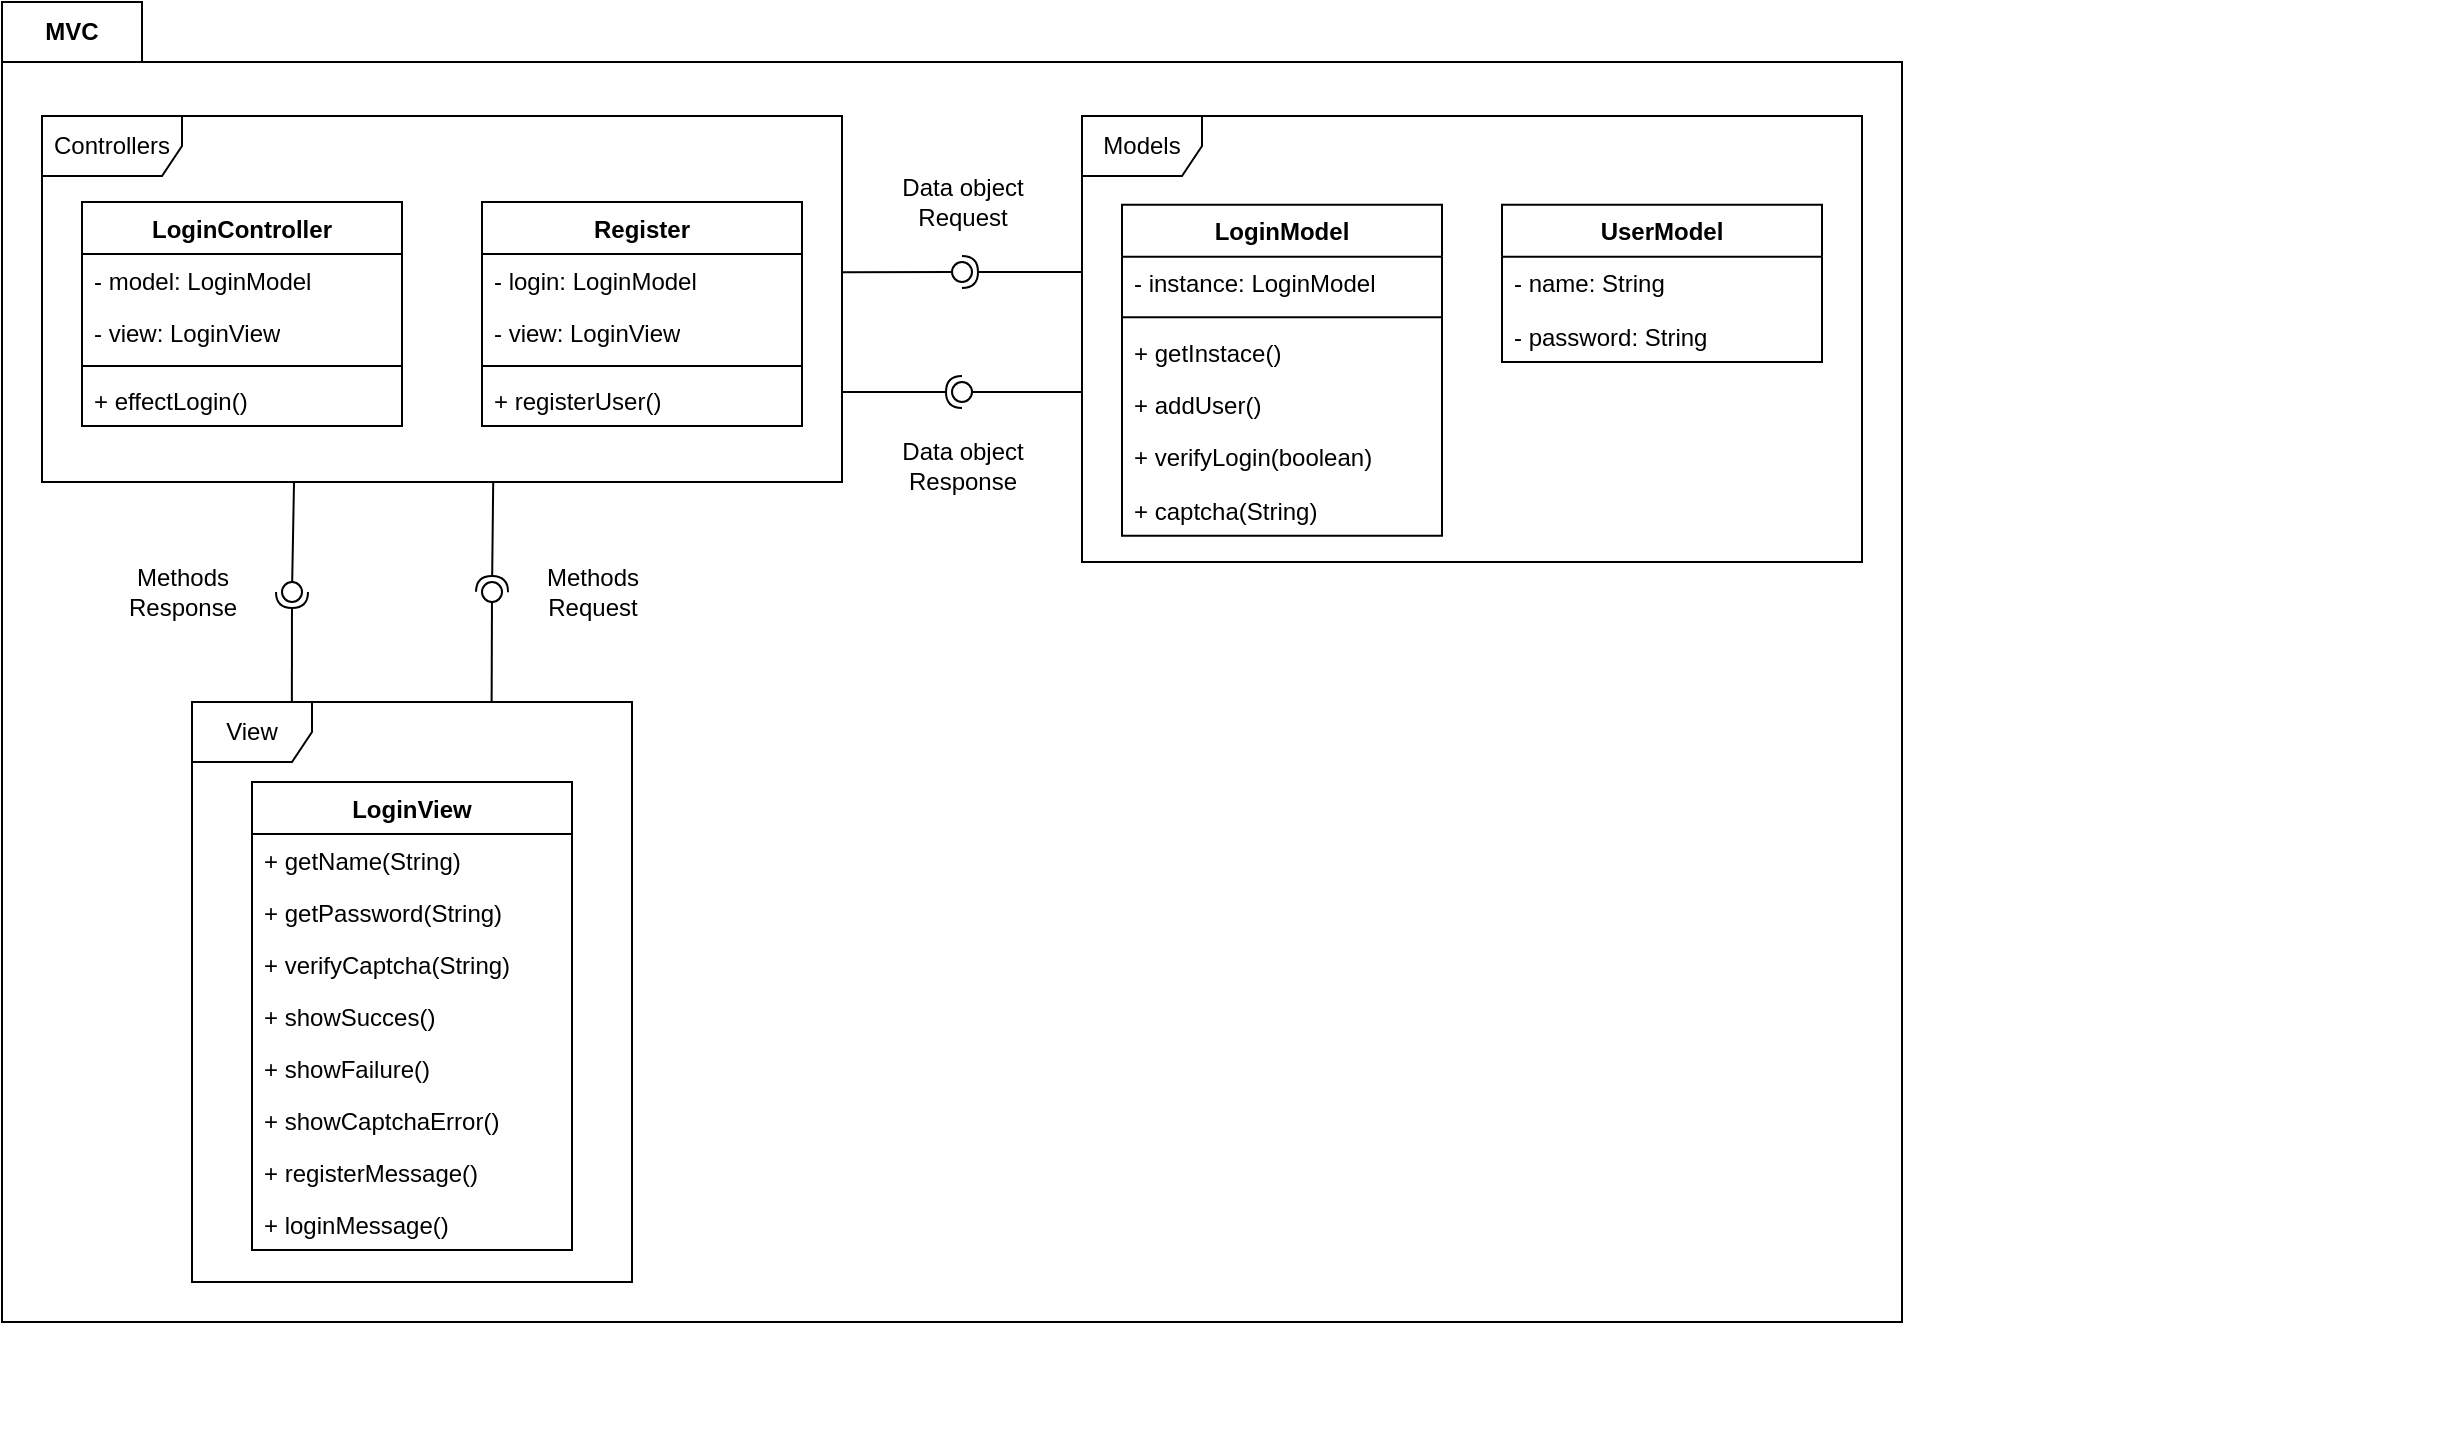 <mxfile version="26.2.13" pages="2">
  <diagram name="Atualização" id="gSztaAHtqoWww6EWdy8Z">
    <mxGraphModel dx="1758" dy="1379" grid="1" gridSize="10" guides="1" tooltips="1" connect="1" arrows="1" fold="1" page="1" pageScale="1" pageWidth="827" pageHeight="1169" math="0" shadow="0">
      <root>
        <mxCell id="0" />
        <mxCell id="1" parent="0" />
        <mxCell id="uQKs5as00VJIWnTQG8AP-3" value="MVC" style="shape=folder;fontStyle=1;tabWidth=70;tabHeight=30;tabPosition=left;html=1;boundedLbl=1;labelInHeader=1;container=0;collapsible=0;whiteSpace=wrap;" parent="1" vertex="1">
          <mxGeometry x="1300" y="140" width="950" height="660" as="geometry" />
        </mxCell>
        <mxCell id="uQKs5as00VJIWnTQG8AP-17" value="" style="html=1;strokeColor=none;resizeWidth=1;resizeHeight=1;fillColor=none;part=1;connectable=0;allowArrows=0;deletable=0;whiteSpace=wrap;" parent="1" vertex="1">
          <mxGeometry x="2237.5" y="655" width="282.5" height="203" as="geometry">
            <mxPoint y="30" as="offset" />
          </mxGeometry>
        </mxCell>
        <mxCell id="uQKs5as00VJIWnTQG8AP-38" value="" style="rounded=0;orthogonalLoop=1;jettySize=auto;html=1;endArrow=halfCircle;endFill=0;endSize=6;strokeWidth=1;sketch=0;exitX=-0.001;exitY=0.35;exitDx=0;exitDy=0;exitPerimeter=0;" parent="1" source="uQKs5as00VJIWnTQG8AP-19" target="uQKs5as00VJIWnTQG8AP-40" edge="1">
          <mxGeometry relative="1" as="geometry">
            <mxPoint x="1690" y="376" as="sourcePoint" />
          </mxGeometry>
        </mxCell>
        <mxCell id="uQKs5as00VJIWnTQG8AP-39" value="" style="rounded=0;orthogonalLoop=1;jettySize=auto;html=1;endArrow=oval;endFill=0;sketch=0;sourcePerimeterSpacing=0;targetPerimeterSpacing=0;endSize=10;exitX=1;exitY=0.427;exitDx=0;exitDy=0;exitPerimeter=0;" parent="1" source="uQKs5as00VJIWnTQG8AP-8" target="uQKs5as00VJIWnTQG8AP-40" edge="1">
          <mxGeometry relative="1" as="geometry">
            <mxPoint x="1650" y="335" as="sourcePoint" />
          </mxGeometry>
        </mxCell>
        <mxCell id="uQKs5as00VJIWnTQG8AP-40" value="" style="ellipse;whiteSpace=wrap;html=1;align=center;aspect=fixed;fillColor=none;strokeColor=none;resizable=0;perimeter=centerPerimeter;rotatable=0;allowArrows=0;points=[];outlineConnect=1;" parent="1" vertex="1">
          <mxGeometry x="1775" y="270" width="10" height="10" as="geometry" />
        </mxCell>
        <mxCell id="uQKs5as00VJIWnTQG8AP-41" value="" style="rounded=0;orthogonalLoop=1;jettySize=auto;html=1;endArrow=halfCircle;endFill=0;endSize=6;strokeWidth=1;sketch=0;exitX=1;exitY=0.754;exitDx=0;exitDy=0;exitPerimeter=0;" parent="1" source="uQKs5as00VJIWnTQG8AP-8" target="uQKs5as00VJIWnTQG8AP-43" edge="1">
          <mxGeometry relative="1" as="geometry">
            <mxPoint x="1550" y="424" as="sourcePoint" />
          </mxGeometry>
        </mxCell>
        <mxCell id="uQKs5as00VJIWnTQG8AP-42" value="" style="rounded=0;orthogonalLoop=1;jettySize=auto;html=1;endArrow=oval;endFill=0;sketch=0;sourcePerimeterSpacing=0;targetPerimeterSpacing=0;endSize=10;exitX=0;exitY=0.619;exitDx=0;exitDy=0;exitPerimeter=0;" parent="1" source="uQKs5as00VJIWnTQG8AP-19" target="uQKs5as00VJIWnTQG8AP-43" edge="1">
          <mxGeometry relative="1" as="geometry">
            <mxPoint x="1690" y="426" as="sourcePoint" />
          </mxGeometry>
        </mxCell>
        <mxCell id="uQKs5as00VJIWnTQG8AP-43" value="" style="ellipse;whiteSpace=wrap;html=1;align=center;aspect=fixed;fillColor=none;strokeColor=none;resizable=0;perimeter=centerPerimeter;rotatable=0;allowArrows=0;points=[];outlineConnect=1;" parent="1" vertex="1">
          <mxGeometry x="1775" y="330" width="10" height="10" as="geometry" />
        </mxCell>
        <mxCell id="uQKs5as00VJIWnTQG8AP-44" value="Data object&lt;div&gt;Request&lt;/div&gt;" style="text;html=1;align=center;verticalAlign=middle;resizable=0;points=[];autosize=1;strokeColor=none;fillColor=none;" parent="1" vertex="1">
          <mxGeometry x="1740" y="220" width="80" height="40" as="geometry" />
        </mxCell>
        <mxCell id="uQKs5as00VJIWnTQG8AP-45" value="Data object&lt;div&gt;Response&lt;/div&gt;" style="text;html=1;align=center;verticalAlign=middle;resizable=0;points=[];autosize=1;strokeColor=none;fillColor=none;" parent="1" vertex="1">
          <mxGeometry x="1740" y="352" width="80" height="40" as="geometry" />
        </mxCell>
        <mxCell id="uQKs5as00VJIWnTQG8AP-46" value="" style="rounded=0;orthogonalLoop=1;jettySize=auto;html=1;endArrow=halfCircle;endFill=0;endSize=6;strokeWidth=1;sketch=0;exitX=0.227;exitY=0;exitDx=0;exitDy=0;exitPerimeter=0;" parent="1" source="uQKs5as00VJIWnTQG8AP-5" target="uQKs5as00VJIWnTQG8AP-48" edge="1">
          <mxGeometry relative="1" as="geometry">
            <mxPoint x="1620" y="405" as="sourcePoint" />
          </mxGeometry>
        </mxCell>
        <mxCell id="uQKs5as00VJIWnTQG8AP-47" value="" style="rounded=0;orthogonalLoop=1;jettySize=auto;html=1;endArrow=oval;endFill=0;sketch=0;sourcePerimeterSpacing=0;targetPerimeterSpacing=0;endSize=10;exitX=0.315;exitY=1.003;exitDx=0;exitDy=0;exitPerimeter=0;" parent="1" source="uQKs5as00VJIWnTQG8AP-8" target="uQKs5as00VJIWnTQG8AP-48" edge="1">
          <mxGeometry relative="1" as="geometry">
            <mxPoint x="1580" y="405" as="sourcePoint" />
          </mxGeometry>
        </mxCell>
        <mxCell id="uQKs5as00VJIWnTQG8AP-48" value="" style="ellipse;whiteSpace=wrap;html=1;align=center;aspect=fixed;fillColor=none;strokeColor=none;resizable=0;perimeter=centerPerimeter;rotatable=0;allowArrows=0;points=[];outlineConnect=1;" parent="1" vertex="1">
          <mxGeometry x="1440" y="430" width="10" height="10" as="geometry" />
        </mxCell>
        <mxCell id="uQKs5as00VJIWnTQG8AP-49" value="" style="rounded=0;orthogonalLoop=1;jettySize=auto;html=1;endArrow=halfCircle;endFill=0;endSize=6;strokeWidth=1;sketch=0;exitX=0.564;exitY=1.002;exitDx=0;exitDy=0;exitPerimeter=0;" parent="1" source="uQKs5as00VJIWnTQG8AP-8" target="uQKs5as00VJIWnTQG8AP-51" edge="1">
          <mxGeometry relative="1" as="geometry">
            <mxPoint x="1546" y="381" as="sourcePoint" />
          </mxGeometry>
        </mxCell>
        <mxCell id="uQKs5as00VJIWnTQG8AP-50" value="" style="rounded=0;orthogonalLoop=1;jettySize=auto;html=1;endArrow=oval;endFill=0;sketch=0;sourcePerimeterSpacing=0;targetPerimeterSpacing=0;endSize=10;exitX=0.681;exitY=0;exitDx=0;exitDy=0;exitPerimeter=0;" parent="1" source="uQKs5as00VJIWnTQG8AP-5" target="uQKs5as00VJIWnTQG8AP-51" edge="1">
          <mxGeometry relative="1" as="geometry">
            <mxPoint x="1440" y="495" as="sourcePoint" />
          </mxGeometry>
        </mxCell>
        <mxCell id="uQKs5as00VJIWnTQG8AP-51" value="" style="ellipse;whiteSpace=wrap;html=1;align=center;aspect=fixed;fillColor=none;strokeColor=none;resizable=0;perimeter=centerPerimeter;rotatable=0;allowArrows=0;points=[];outlineConnect=1;" parent="1" vertex="1">
          <mxGeometry x="1540" y="430" width="10" height="10" as="geometry" />
        </mxCell>
        <mxCell id="uQKs5as00VJIWnTQG8AP-52" value="Methods&lt;div&gt;Response&lt;/div&gt;" style="text;html=1;align=center;verticalAlign=middle;resizable=0;points=[];autosize=1;strokeColor=none;fillColor=none;" parent="1" vertex="1">
          <mxGeometry x="1350" y="415" width="80" height="40" as="geometry" />
        </mxCell>
        <mxCell id="uQKs5as00VJIWnTQG8AP-53" value="Methods&lt;div&gt;Request&lt;/div&gt;" style="text;html=1;align=center;verticalAlign=middle;resizable=0;points=[];autosize=1;strokeColor=none;fillColor=none;" parent="1" vertex="1">
          <mxGeometry x="1560" y="415" width="70" height="40" as="geometry" />
        </mxCell>
        <mxCell id="uQKs5as00VJIWnTQG8AP-133" value="" style="group" parent="1" vertex="1" connectable="0">
          <mxGeometry x="1395" y="490" width="220" height="290" as="geometry" />
        </mxCell>
        <mxCell id="uQKs5as00VJIWnTQG8AP-4" value="" style="group" parent="uQKs5as00VJIWnTQG8AP-133" vertex="1" connectable="0">
          <mxGeometry width="220" height="290" as="geometry" />
        </mxCell>
        <mxCell id="uQKs5as00VJIWnTQG8AP-5" value="View" style="shape=umlFrame;whiteSpace=wrap;html=1;pointerEvents=0;shadow=0;" parent="uQKs5as00VJIWnTQG8AP-4" vertex="1">
          <mxGeometry width="220" height="290" as="geometry" />
        </mxCell>
        <mxCell id="uQKs5as00VJIWnTQG8AP-119" value="LoginView" style="swimlane;fontStyle=1;align=center;verticalAlign=top;childLayout=stackLayout;horizontal=1;startSize=26;horizontalStack=0;resizeParent=1;resizeParentMax=0;resizeLast=0;collapsible=1;marginBottom=0;whiteSpace=wrap;html=1;" parent="uQKs5as00VJIWnTQG8AP-133" vertex="1">
          <mxGeometry x="30" y="40" width="160" height="234" as="geometry" />
        </mxCell>
        <mxCell id="uQKs5as00VJIWnTQG8AP-123" value="+ getName(String)" style="text;strokeColor=none;fillColor=none;align=left;verticalAlign=top;spacingLeft=4;spacingRight=4;overflow=hidden;rotatable=0;points=[[0,0.5],[1,0.5]];portConstraint=eastwest;whiteSpace=wrap;html=1;" parent="uQKs5as00VJIWnTQG8AP-119" vertex="1">
          <mxGeometry y="26" width="160" height="26" as="geometry" />
        </mxCell>
        <mxCell id="uQKs5as00VJIWnTQG8AP-124" value="+ getPassword(String)" style="text;strokeColor=none;fillColor=none;align=left;verticalAlign=top;spacingLeft=4;spacingRight=4;overflow=hidden;rotatable=0;points=[[0,0.5],[1,0.5]];portConstraint=eastwest;whiteSpace=wrap;html=1;" parent="uQKs5as00VJIWnTQG8AP-119" vertex="1">
          <mxGeometry y="52" width="160" height="26" as="geometry" />
        </mxCell>
        <mxCell id="uQKs5as00VJIWnTQG8AP-127" value="+ verifyCaptcha(String)" style="text;strokeColor=none;fillColor=none;align=left;verticalAlign=top;spacingLeft=4;spacingRight=4;overflow=hidden;rotatable=0;points=[[0,0.5],[1,0.5]];portConstraint=eastwest;whiteSpace=wrap;html=1;" parent="uQKs5as00VJIWnTQG8AP-119" vertex="1">
          <mxGeometry y="78" width="160" height="26" as="geometry" />
        </mxCell>
        <mxCell id="uQKs5as00VJIWnTQG8AP-128" value="+ showSucces()" style="text;strokeColor=none;fillColor=none;align=left;verticalAlign=top;spacingLeft=4;spacingRight=4;overflow=hidden;rotatable=0;points=[[0,0.5],[1,0.5]];portConstraint=eastwest;whiteSpace=wrap;html=1;" parent="uQKs5as00VJIWnTQG8AP-119" vertex="1">
          <mxGeometry y="104" width="160" height="26" as="geometry" />
        </mxCell>
        <mxCell id="uQKs5as00VJIWnTQG8AP-129" value="+ showFailure()" style="text;strokeColor=none;fillColor=none;align=left;verticalAlign=top;spacingLeft=4;spacingRight=4;overflow=hidden;rotatable=0;points=[[0,0.5],[1,0.5]];portConstraint=eastwest;whiteSpace=wrap;html=1;" parent="uQKs5as00VJIWnTQG8AP-119" vertex="1">
          <mxGeometry y="130" width="160" height="26" as="geometry" />
        </mxCell>
        <mxCell id="uQKs5as00VJIWnTQG8AP-130" value="+ showCaptchaError()" style="text;strokeColor=none;fillColor=none;align=left;verticalAlign=top;spacingLeft=4;spacingRight=4;overflow=hidden;rotatable=0;points=[[0,0.5],[1,0.5]];portConstraint=eastwest;whiteSpace=wrap;html=1;" parent="uQKs5as00VJIWnTQG8AP-119" vertex="1">
          <mxGeometry y="156" width="160" height="26" as="geometry" />
        </mxCell>
        <mxCell id="uQKs5as00VJIWnTQG8AP-131" value="+ registerMessage()" style="text;strokeColor=none;fillColor=none;align=left;verticalAlign=top;spacingLeft=4;spacingRight=4;overflow=hidden;rotatable=0;points=[[0,0.5],[1,0.5]];portConstraint=eastwest;whiteSpace=wrap;html=1;" parent="uQKs5as00VJIWnTQG8AP-119" vertex="1">
          <mxGeometry y="182" width="160" height="26" as="geometry" />
        </mxCell>
        <mxCell id="uQKs5as00VJIWnTQG8AP-132" value="+ loginMessage()" style="text;strokeColor=none;fillColor=none;align=left;verticalAlign=top;spacingLeft=4;spacingRight=4;overflow=hidden;rotatable=0;points=[[0,0.5],[1,0.5]];portConstraint=eastwest;whiteSpace=wrap;html=1;" parent="uQKs5as00VJIWnTQG8AP-119" vertex="1">
          <mxGeometry y="208" width="160" height="26" as="geometry" />
        </mxCell>
        <mxCell id="uQKs5as00VJIWnTQG8AP-136" value="" style="group" parent="1" vertex="1" connectable="0">
          <mxGeometry x="1840" y="197" width="390" height="223" as="geometry" />
        </mxCell>
        <mxCell id="uQKs5as00VJIWnTQG8AP-112" value="UserModel" style="swimlane;fontStyle=1;align=center;verticalAlign=top;childLayout=stackLayout;horizontal=1;startSize=26;horizontalStack=0;resizeParent=1;resizeParentMax=0;resizeLast=0;collapsible=1;marginBottom=0;whiteSpace=wrap;html=1;" parent="uQKs5as00VJIWnTQG8AP-136" vertex="1">
          <mxGeometry x="210" y="44.374" width="160" height="78.624" as="geometry">
            <mxRectangle x="2230" y="250.004" width="70" height="30" as="alternateBounds" />
          </mxGeometry>
        </mxCell>
        <mxCell id="uQKs5as00VJIWnTQG8AP-113" value="- name: String" style="text;strokeColor=none;fillColor=none;align=left;verticalAlign=top;spacingLeft=4;spacingRight=4;overflow=hidden;rotatable=0;points=[[0,0.5],[1,0.5]];portConstraint=eastwest;whiteSpace=wrap;html=1;" parent="uQKs5as00VJIWnTQG8AP-112" vertex="1">
          <mxGeometry y="26" width="160" height="26.312" as="geometry" />
        </mxCell>
        <mxCell id="uQKs5as00VJIWnTQG8AP-114" value="- password: String" style="text;strokeColor=none;fillColor=none;align=left;verticalAlign=top;spacingLeft=4;spacingRight=4;overflow=hidden;rotatable=0;points=[[0,0.5],[1,0.5]];portConstraint=eastwest;whiteSpace=wrap;html=1;" parent="uQKs5as00VJIWnTQG8AP-112" vertex="1">
          <mxGeometry y="52.312" width="160" height="26.312" as="geometry" />
        </mxCell>
        <mxCell id="uQKs5as00VJIWnTQG8AP-19" value="Models" style="shape=umlFrame;whiteSpace=wrap;html=1;pointerEvents=0;width=60;height=30;" parent="uQKs5as00VJIWnTQG8AP-136" vertex="1">
          <mxGeometry width="390" height="223" as="geometry" />
        </mxCell>
        <mxCell id="uQKs5as00VJIWnTQG8AP-20" value="LoginModel" style="swimlane;fontStyle=1;align=center;verticalAlign=top;childLayout=stackLayout;horizontal=1;startSize=26;horizontalStack=0;resizeParent=1;resizeParentMax=0;resizeLast=0;collapsible=1;marginBottom=0;whiteSpace=wrap;html=1;" parent="uQKs5as00VJIWnTQG8AP-136" vertex="1">
          <mxGeometry x="20" y="44.374" width="160" height="165.56" as="geometry">
            <mxRectangle x="760" y="300" width="70" height="30" as="alternateBounds" />
          </mxGeometry>
        </mxCell>
        <mxCell id="uQKs5as00VJIWnTQG8AP-21" value="- instance: LoginModel" style="text;strokeColor=none;fillColor=none;align=left;verticalAlign=top;spacingLeft=4;spacingRight=4;overflow=hidden;rotatable=0;points=[[0,0.5],[1,0.5]];portConstraint=eastwest;whiteSpace=wrap;html=1;" parent="uQKs5as00VJIWnTQG8AP-20" vertex="1">
          <mxGeometry y="26" width="160" height="26.312" as="geometry" />
        </mxCell>
        <mxCell id="uQKs5as00VJIWnTQG8AP-118" value="" style="line;strokeWidth=1;fillColor=none;align=left;verticalAlign=middle;spacingTop=-1;spacingLeft=3;spacingRight=3;rotatable=0;labelPosition=right;points=[];portConstraint=eastwest;strokeColor=inherit;" parent="uQKs5as00VJIWnTQG8AP-20" vertex="1">
          <mxGeometry y="52.312" width="160" height="8" as="geometry" />
        </mxCell>
        <mxCell id="uQKs5as00VJIWnTQG8AP-22" value="+ getInstace()" style="text;strokeColor=none;fillColor=none;align=left;verticalAlign=top;spacingLeft=4;spacingRight=4;overflow=hidden;rotatable=0;points=[[0,0.5],[1,0.5]];portConstraint=eastwest;whiteSpace=wrap;html=1;" parent="uQKs5as00VJIWnTQG8AP-20" vertex="1">
          <mxGeometry y="60.312" width="160" height="26.312" as="geometry" />
        </mxCell>
        <mxCell id="uQKs5as00VJIWnTQG8AP-23" value="+ addUser()" style="text;strokeColor=none;fillColor=none;align=left;verticalAlign=top;spacingLeft=4;spacingRight=4;overflow=hidden;rotatable=0;points=[[0,0.5],[1,0.5]];portConstraint=eastwest;whiteSpace=wrap;html=1;" parent="uQKs5as00VJIWnTQG8AP-20" vertex="1">
          <mxGeometry y="86.624" width="160" height="26.312" as="geometry" />
        </mxCell>
        <mxCell id="uQKs5as00VJIWnTQG8AP-24" value="+ verifyLogin(boolean)" style="text;strokeColor=none;fillColor=none;align=left;verticalAlign=top;spacingLeft=4;spacingRight=4;overflow=hidden;rotatable=0;points=[[0,0.5],[1,0.5]];portConstraint=eastwest;whiteSpace=wrap;html=1;" parent="uQKs5as00VJIWnTQG8AP-20" vertex="1">
          <mxGeometry y="112.936" width="160" height="26.312" as="geometry" />
        </mxCell>
        <mxCell id="uQKs5as00VJIWnTQG8AP-25" value="+ captcha(String)" style="text;strokeColor=none;fillColor=none;align=left;verticalAlign=top;spacingLeft=4;spacingRight=4;overflow=hidden;rotatable=0;points=[[0,0.5],[1,0.5]];portConstraint=eastwest;whiteSpace=wrap;html=1;" parent="uQKs5as00VJIWnTQG8AP-20" vertex="1">
          <mxGeometry y="139.248" width="160" height="26.312" as="geometry" />
        </mxCell>
        <mxCell id="uQKs5as00VJIWnTQG8AP-137" value="" style="group" parent="1" vertex="1" connectable="0">
          <mxGeometry x="1320" y="197" width="400" height="183" as="geometry" />
        </mxCell>
        <mxCell id="uQKs5as00VJIWnTQG8AP-103" value="Register" style="swimlane;fontStyle=1;align=center;verticalAlign=top;childLayout=stackLayout;horizontal=1;startSize=26;horizontalStack=0;resizeParent=1;resizeParentMax=0;resizeLast=0;collapsible=1;marginBottom=0;whiteSpace=wrap;html=1;" parent="uQKs5as00VJIWnTQG8AP-137" vertex="1">
          <mxGeometry x="220" y="43" width="160" height="112" as="geometry" />
        </mxCell>
        <mxCell id="uQKs5as00VJIWnTQG8AP-104" value="- login: LoginModel" style="text;strokeColor=none;fillColor=none;align=left;verticalAlign=top;spacingLeft=4;spacingRight=4;overflow=hidden;rotatable=0;points=[[0,0.5],[1,0.5]];portConstraint=eastwest;whiteSpace=wrap;html=1;" parent="uQKs5as00VJIWnTQG8AP-103" vertex="1">
          <mxGeometry y="26" width="160" height="26" as="geometry" />
        </mxCell>
        <mxCell id="uQKs5as00VJIWnTQG8AP-111" value="- view: LoginView" style="text;strokeColor=none;fillColor=none;align=left;verticalAlign=top;spacingLeft=4;spacingRight=4;overflow=hidden;rotatable=0;points=[[0,0.5],[1,0.5]];portConstraint=eastwest;whiteSpace=wrap;html=1;" parent="uQKs5as00VJIWnTQG8AP-103" vertex="1">
          <mxGeometry y="52" width="160" height="26" as="geometry" />
        </mxCell>
        <mxCell id="uQKs5as00VJIWnTQG8AP-106" value="" style="line;strokeWidth=1;fillColor=none;align=left;verticalAlign=middle;spacingTop=-1;spacingLeft=3;spacingRight=3;rotatable=0;labelPosition=right;points=[];portConstraint=eastwest;strokeColor=inherit;" parent="uQKs5as00VJIWnTQG8AP-103" vertex="1">
          <mxGeometry y="78" width="160" height="8" as="geometry" />
        </mxCell>
        <mxCell id="uQKs5as00VJIWnTQG8AP-107" value="+ registerUser()" style="text;strokeColor=none;fillColor=none;align=left;verticalAlign=top;spacingLeft=4;spacingRight=4;overflow=hidden;rotatable=0;points=[[0,0.5],[1,0.5]];portConstraint=eastwest;whiteSpace=wrap;html=1;" parent="uQKs5as00VJIWnTQG8AP-103" vertex="1">
          <mxGeometry y="86" width="160" height="26" as="geometry" />
        </mxCell>
        <mxCell id="uQKs5as00VJIWnTQG8AP-8" value="Controllers" style="shape=umlFrame;whiteSpace=wrap;html=1;pointerEvents=0;width=70;height=30;" parent="uQKs5as00VJIWnTQG8AP-137" vertex="1">
          <mxGeometry width="400" height="183" as="geometry" />
        </mxCell>
        <mxCell id="uQKs5as00VJIWnTQG8AP-9" value="LoginController" style="swimlane;fontStyle=1;align=center;verticalAlign=top;childLayout=stackLayout;horizontal=1;startSize=26;horizontalStack=0;resizeParent=1;resizeParentMax=0;resizeLast=0;collapsible=1;marginBottom=0;whiteSpace=wrap;html=1;" parent="uQKs5as00VJIWnTQG8AP-137" vertex="1">
          <mxGeometry x="20" y="43" width="160" height="112" as="geometry" />
        </mxCell>
        <mxCell id="uQKs5as00VJIWnTQG8AP-10" value="- model: LoginModel" style="text;strokeColor=none;fillColor=none;align=left;verticalAlign=top;spacingLeft=4;spacingRight=4;overflow=hidden;rotatable=0;points=[[0,0.5],[1,0.5]];portConstraint=eastwest;whiteSpace=wrap;html=1;" parent="uQKs5as00VJIWnTQG8AP-9" vertex="1">
          <mxGeometry y="26" width="160" height="26" as="geometry" />
        </mxCell>
        <mxCell id="uQKs5as00VJIWnTQG8AP-11" value="- view: LoginView" style="text;strokeColor=none;fillColor=none;align=left;verticalAlign=top;spacingLeft=4;spacingRight=4;overflow=hidden;rotatable=0;points=[[0,0.5],[1,0.5]];portConstraint=eastwest;whiteSpace=wrap;html=1;" parent="uQKs5as00VJIWnTQG8AP-9" vertex="1">
          <mxGeometry y="52" width="160" height="26" as="geometry" />
        </mxCell>
        <mxCell id="uQKs5as00VJIWnTQG8AP-12" value="" style="line;strokeWidth=1;fillColor=none;align=left;verticalAlign=middle;spacingTop=-1;spacingLeft=3;spacingRight=3;rotatable=0;labelPosition=right;points=[];portConstraint=eastwest;strokeColor=inherit;" parent="uQKs5as00VJIWnTQG8AP-9" vertex="1">
          <mxGeometry y="78" width="160" height="8" as="geometry" />
        </mxCell>
        <mxCell id="uQKs5as00VJIWnTQG8AP-13" value="+ effectLogin()" style="text;strokeColor=none;fillColor=none;align=left;verticalAlign=top;spacingLeft=4;spacingRight=4;overflow=hidden;rotatable=0;points=[[0,0.5],[1,0.5]];portConstraint=eastwest;whiteSpace=wrap;html=1;" parent="uQKs5as00VJIWnTQG8AP-9" vertex="1">
          <mxGeometry y="86" width="160" height="26" as="geometry" />
        </mxCell>
      </root>
    </mxGraphModel>
  </diagram>
  <diagram id="NST61jVsLX-RqxfI6jee" name="Página-2">
    <mxGraphModel dx="-304" dy="2330" grid="1" gridSize="10" guides="1" tooltips="1" connect="1" arrows="1" fold="1" page="1" pageScale="1" pageWidth="827" pageHeight="1169" math="0" shadow="0">
      <root>
        <mxCell id="0" />
        <mxCell id="1" parent="0" />
        <mxCell id="15b6Q68gZmkn_3KFMDJp-36" style="edgeStyle=orthogonalEdgeStyle;rounded=0;orthogonalLoop=1;jettySize=auto;html=1;entryX=0;entryY=0.5;entryDx=0;entryDy=0;endArrow=none;startFill=0;dashed=1;" edge="1" parent="1" source="MBcVHaymGr2ra87SHPn6-1" target="15b6Q68gZmkn_3KFMDJp-34">
          <mxGeometry relative="1" as="geometry">
            <Array as="points">
              <mxPoint x="2960" y="310" />
              <mxPoint x="3350" y="310" />
            </Array>
          </mxGeometry>
        </mxCell>
        <mxCell id="15b6Q68gZmkn_3KFMDJp-51" style="edgeStyle=orthogonalEdgeStyle;rounded=0;orthogonalLoop=1;jettySize=auto;html=1;dashed=1;" edge="1" parent="1" source="MBcVHaymGr2ra87SHPn6-1" target="t2tlnlJJV4CsSl2KhNDb-21">
          <mxGeometry relative="1" as="geometry">
            <Array as="points">
              <mxPoint x="2960" y="500" />
              <mxPoint x="4010" y="500" />
            </Array>
          </mxGeometry>
        </mxCell>
        <mxCell id="MBcVHaymGr2ra87SHPn6-1" value="Nike" style="swimlane;fontStyle=1;align=center;verticalAlign=top;childLayout=stackLayout;horizontal=1;startSize=26;horizontalStack=0;resizeParent=1;resizeParentMax=0;resizeLast=0;collapsible=1;marginBottom=0;whiteSpace=wrap;html=1;" vertex="1" parent="1">
          <mxGeometry x="2880" y="360.004" width="160" height="56" as="geometry">
            <mxRectangle x="2230" y="250.004" width="70" height="30" as="alternateBounds" />
          </mxGeometry>
        </mxCell>
        <mxCell id="t2tlnlJJV4CsSl2KhNDb-7" value="+ ICamisa camisa();" style="text;html=1;strokeColor=none;fillColor=none;align=left;verticalAlign=middle;spacingLeft=4;spacingRight=4;overflow=hidden;rotatable=0;points=[[0,0.5],[1,0.5]];portConstraint=eastwest;whiteSpace=wrap;" vertex="1" parent="MBcVHaymGr2ra87SHPn6-1">
          <mxGeometry y="26" width="160" height="30" as="geometry" />
        </mxCell>
        <mxCell id="15b6Q68gZmkn_3KFMDJp-57" style="edgeStyle=orthogonalEdgeStyle;rounded=0;orthogonalLoop=1;jettySize=auto;html=1;endArrow=none;startFill=0;exitX=0;exitY=0.5;exitDx=0;exitDy=0;" edge="1" parent="1" source="15b6Q68gZmkn_3KFMDJp-58" target="15b6Q68gZmkn_3KFMDJp-16">
          <mxGeometry relative="1" as="geometry">
            <Array as="points">
              <mxPoint x="3350" y="70" />
              <mxPoint x="3170" y="70" />
            </Array>
          </mxGeometry>
        </mxCell>
        <mxCell id="t2tlnlJJV4CsSl2KhNDb-3" value="&amp;lt;&amp;lt;interface&amp;gt;&amp;gt;&lt;br&gt;&lt;b&gt;IFabrica&lt;/b&gt;" style="swimlane;fontStyle=0;align=center;verticalAlign=top;childLayout=stackLayout;horizontal=1;startSize=40;horizontalStack=0;resizeParent=1;resizeParentMax=0;resizeLast=0;collapsible=0;marginBottom=0;html=1;whiteSpace=wrap;" vertex="1" parent="1">
          <mxGeometry x="3280" y="140" width="140" height="70" as="geometry" />
        </mxCell>
        <mxCell id="t2tlnlJJV4CsSl2KhNDb-4" value="+ ICamisa camisa();" style="text;html=1;strokeColor=none;fillColor=none;align=left;verticalAlign=middle;spacingLeft=4;spacingRight=4;overflow=hidden;rotatable=0;points=[[0,0.5],[1,0.5]];portConstraint=eastwest;whiteSpace=wrap;" vertex="1" parent="t2tlnlJJV4CsSl2KhNDb-3">
          <mxGeometry y="40" width="140" height="30" as="geometry" />
        </mxCell>
        <mxCell id="15b6Q68gZmkn_3KFMDJp-39" style="edgeStyle=orthogonalEdgeStyle;rounded=0;orthogonalLoop=1;jettySize=auto;html=1;entryX=0;entryY=0.5;entryDx=0;entryDy=0;endArrow=none;startFill=0;dashed=1;" edge="1" parent="1" source="t2tlnlJJV4CsSl2KhNDb-5" target="15b6Q68gZmkn_3KFMDJp-34">
          <mxGeometry relative="1" as="geometry">
            <Array as="points">
              <mxPoint x="3160" y="310" />
              <mxPoint x="3350" y="310" />
            </Array>
          </mxGeometry>
        </mxCell>
        <mxCell id="15b6Q68gZmkn_3KFMDJp-53" style="edgeStyle=orthogonalEdgeStyle;rounded=0;orthogonalLoop=1;jettySize=auto;html=1;dashed=1;endArrow=classic;startFill=0;endFill=1;" edge="1" parent="1" source="t2tlnlJJV4CsSl2KhNDb-5" target="t2tlnlJJV4CsSl2KhNDb-24">
          <mxGeometry relative="1" as="geometry">
            <Array as="points">
              <mxPoint x="3160" y="520" />
              <mxPoint x="4200" y="520" />
            </Array>
          </mxGeometry>
        </mxCell>
        <mxCell id="t2tlnlJJV4CsSl2KhNDb-5" value="Adidas" style="swimlane;fontStyle=1;align=center;verticalAlign=top;childLayout=stackLayout;horizontal=1;startSize=26;horizontalStack=0;resizeParent=1;resizeParentMax=0;resizeLast=0;collapsible=1;marginBottom=0;whiteSpace=wrap;html=1;" vertex="1" parent="1">
          <mxGeometry x="3080" y="360.004" width="160" height="56" as="geometry">
            <mxRectangle x="2230" y="250.004" width="70" height="30" as="alternateBounds" />
          </mxGeometry>
        </mxCell>
        <mxCell id="t2tlnlJJV4CsSl2KhNDb-8" value="+ ICamisa camisa();" style="text;html=1;strokeColor=none;fillColor=none;align=left;verticalAlign=middle;spacingLeft=4;spacingRight=4;overflow=hidden;rotatable=0;points=[[0,0.5],[1,0.5]];portConstraint=eastwest;whiteSpace=wrap;" vertex="1" parent="t2tlnlJJV4CsSl2KhNDb-5">
          <mxGeometry y="26" width="160" height="30" as="geometry" />
        </mxCell>
        <mxCell id="15b6Q68gZmkn_3KFMDJp-40" style="edgeStyle=orthogonalEdgeStyle;rounded=0;orthogonalLoop=1;jettySize=auto;html=1;entryX=0;entryY=0.5;entryDx=0;entryDy=0;endArrow=none;startFill=0;dashed=1;" edge="1" parent="1" source="t2tlnlJJV4CsSl2KhNDb-10" target="15b6Q68gZmkn_3KFMDJp-34">
          <mxGeometry relative="1" as="geometry" />
        </mxCell>
        <mxCell id="15b6Q68gZmkn_3KFMDJp-54" style="edgeStyle=orthogonalEdgeStyle;rounded=0;orthogonalLoop=1;jettySize=auto;html=1;dashed=1;" edge="1" parent="1" source="t2tlnlJJV4CsSl2KhNDb-10" target="t2tlnlJJV4CsSl2KhNDb-16">
          <mxGeometry relative="1" as="geometry">
            <Array as="points">
              <mxPoint x="3350" y="540" />
              <mxPoint x="4390" y="540" />
            </Array>
          </mxGeometry>
        </mxCell>
        <mxCell id="t2tlnlJJV4CsSl2KhNDb-10" value="Puma" style="swimlane;fontStyle=1;align=center;verticalAlign=top;childLayout=stackLayout;horizontal=1;startSize=26;horizontalStack=0;resizeParent=1;resizeParentMax=0;resizeLast=0;collapsible=1;marginBottom=0;whiteSpace=wrap;html=1;" vertex="1" parent="1">
          <mxGeometry x="3270" y="360.004" width="160" height="56" as="geometry">
            <mxRectangle x="2230" y="250.004" width="70" height="30" as="alternateBounds" />
          </mxGeometry>
        </mxCell>
        <mxCell id="t2tlnlJJV4CsSl2KhNDb-11" value="+ ICamisa camisa();" style="text;html=1;strokeColor=none;fillColor=none;align=left;verticalAlign=middle;spacingLeft=4;spacingRight=4;overflow=hidden;rotatable=0;points=[[0,0.5],[1,0.5]];portConstraint=eastwest;whiteSpace=wrap;" vertex="1" parent="t2tlnlJJV4CsSl2KhNDb-10">
          <mxGeometry y="26" width="160" height="30" as="geometry" />
        </mxCell>
        <mxCell id="15b6Q68gZmkn_3KFMDJp-41" style="edgeStyle=orthogonalEdgeStyle;rounded=0;orthogonalLoop=1;jettySize=auto;html=1;entryX=0;entryY=0.5;entryDx=0;entryDy=0;endArrow=none;startFill=0;dashed=1;" edge="1" parent="1" source="t2tlnlJJV4CsSl2KhNDb-12" target="15b6Q68gZmkn_3KFMDJp-34">
          <mxGeometry relative="1" as="geometry">
            <Array as="points">
              <mxPoint x="3540" y="310" />
              <mxPoint x="3350" y="310" />
            </Array>
          </mxGeometry>
        </mxCell>
        <mxCell id="15b6Q68gZmkn_3KFMDJp-55" style="edgeStyle=orthogonalEdgeStyle;rounded=0;orthogonalLoop=1;jettySize=auto;html=1;dashed=1;" edge="1" parent="1" source="t2tlnlJJV4CsSl2KhNDb-12" target="t2tlnlJJV4CsSl2KhNDb-26">
          <mxGeometry relative="1" as="geometry">
            <Array as="points">
              <mxPoint x="3540" y="560" />
              <mxPoint x="4590" y="560" />
            </Array>
          </mxGeometry>
        </mxCell>
        <mxCell id="t2tlnlJJV4CsSl2KhNDb-12" value="Umbro" style="swimlane;fontStyle=1;align=center;verticalAlign=top;childLayout=stackLayout;horizontal=1;startSize=26;horizontalStack=0;resizeParent=1;resizeParentMax=0;resizeLast=0;collapsible=1;marginBottom=0;whiteSpace=wrap;html=1;" vertex="1" parent="1">
          <mxGeometry x="3460" y="360.004" width="160" height="56" as="geometry">
            <mxRectangle x="2230" y="250.004" width="70" height="30" as="alternateBounds" />
          </mxGeometry>
        </mxCell>
        <mxCell id="t2tlnlJJV4CsSl2KhNDb-13" value="+ ICamisa camisa();" style="text;html=1;strokeColor=none;fillColor=none;align=left;verticalAlign=middle;spacingLeft=4;spacingRight=4;overflow=hidden;rotatable=0;points=[[0,0.5],[1,0.5]];portConstraint=eastwest;whiteSpace=wrap;" vertex="1" parent="t2tlnlJJV4CsSl2KhNDb-12">
          <mxGeometry y="26" width="160" height="30" as="geometry" />
        </mxCell>
        <mxCell id="15b6Q68gZmkn_3KFMDJp-42" style="edgeStyle=orthogonalEdgeStyle;rounded=0;orthogonalLoop=1;jettySize=auto;html=1;entryX=0;entryY=0.5;entryDx=0;entryDy=0;endArrow=none;endFill=1;startFill=0;dashed=1;" edge="1" parent="1" source="t2tlnlJJV4CsSl2KhNDb-14" target="15b6Q68gZmkn_3KFMDJp-34">
          <mxGeometry relative="1" as="geometry">
            <Array as="points">
              <mxPoint x="3740" y="310" />
              <mxPoint x="3350" y="310" />
            </Array>
          </mxGeometry>
        </mxCell>
        <mxCell id="15b6Q68gZmkn_3KFMDJp-56" style="edgeStyle=orthogonalEdgeStyle;rounded=0;orthogonalLoop=1;jettySize=auto;html=1;dashed=1;" edge="1" parent="1" source="t2tlnlJJV4CsSl2KhNDb-14" target="t2tlnlJJV4CsSl2KhNDb-28">
          <mxGeometry relative="1" as="geometry">
            <Array as="points">
              <mxPoint x="3740" y="580" />
              <mxPoint x="4790" y="580" />
            </Array>
          </mxGeometry>
        </mxCell>
        <mxCell id="t2tlnlJJV4CsSl2KhNDb-14" value="Kappa" style="swimlane;fontStyle=1;align=center;verticalAlign=top;childLayout=stackLayout;horizontal=1;startSize=26;horizontalStack=0;resizeParent=1;resizeParentMax=0;resizeLast=0;collapsible=1;marginBottom=0;whiteSpace=wrap;html=1;" vertex="1" parent="1">
          <mxGeometry x="3660" y="360.004" width="160" height="56" as="geometry">
            <mxRectangle x="2230" y="250.004" width="70" height="30" as="alternateBounds" />
          </mxGeometry>
        </mxCell>
        <mxCell id="t2tlnlJJV4CsSl2KhNDb-15" value="+ ICamisa camisa();" style="text;html=1;strokeColor=none;fillColor=none;align=left;verticalAlign=middle;spacingLeft=4;spacingRight=4;overflow=hidden;rotatable=0;points=[[0,0.5],[1,0.5]];portConstraint=eastwest;whiteSpace=wrap;" vertex="1" parent="t2tlnlJJV4CsSl2KhNDb-14">
          <mxGeometry y="26" width="160" height="30" as="geometry" />
        </mxCell>
        <mxCell id="15b6Q68gZmkn_3KFMDJp-46" style="edgeStyle=orthogonalEdgeStyle;rounded=0;orthogonalLoop=1;jettySize=auto;html=1;endArrow=none;startFill=0;entryX=0;entryY=0.5;entryDx=0;entryDy=0;dashed=1;" edge="1" parent="1" source="t2tlnlJJV4CsSl2KhNDb-16" target="15b6Q68gZmkn_3KFMDJp-44">
          <mxGeometry relative="1" as="geometry">
            <mxPoint x="4190" y="350" as="sourcePoint" />
            <Array as="points">
              <mxPoint x="4390" y="350" />
              <mxPoint x="4390" y="350" />
            </Array>
          </mxGeometry>
        </mxCell>
        <mxCell id="t2tlnlJJV4CsSl2KhNDb-16" value="CamisaBotafogo" style="swimlane;fontStyle=1;align=center;verticalAlign=top;childLayout=stackLayout;horizontal=1;startSize=26;horizontalStack=0;resizeParent=1;resizeParentMax=0;resizeLast=0;collapsible=1;marginBottom=0;whiteSpace=wrap;html=1;" vertex="1" parent="1">
          <mxGeometry x="4310" y="360.004" width="160" height="56" as="geometry">
            <mxRectangle x="2230" y="250.004" width="70" height="30" as="alternateBounds" />
          </mxGeometry>
        </mxCell>
        <mxCell id="t2tlnlJJV4CsSl2KhNDb-17" value="+ informacoesCamisa();" style="text;html=1;strokeColor=none;fillColor=none;align=left;verticalAlign=middle;spacingLeft=4;spacingRight=4;overflow=hidden;rotatable=0;points=[[0,0.5],[1,0.5]];portConstraint=eastwest;whiteSpace=wrap;" vertex="1" parent="t2tlnlJJV4CsSl2KhNDb-16">
          <mxGeometry y="26" width="160" height="30" as="geometry" />
        </mxCell>
        <mxCell id="t2tlnlJJV4CsSl2KhNDb-18" value="&amp;lt;&amp;lt;interface&amp;gt;&amp;gt;&lt;br&gt;&lt;b&gt;ICamisa&lt;/b&gt;" style="swimlane;fontStyle=0;align=center;verticalAlign=top;childLayout=stackLayout;horizontal=1;startSize=40;horizontalStack=0;resizeParent=1;resizeParentMax=0;resizeLast=0;collapsible=0;marginBottom=0;html=1;whiteSpace=wrap;" vertex="1" parent="1">
          <mxGeometry x="4320" y="150" width="140" height="70" as="geometry" />
        </mxCell>
        <mxCell id="t2tlnlJJV4CsSl2KhNDb-20" value="+ informacoesCamisa();" style="text;html=1;strokeColor=none;fillColor=none;align=left;verticalAlign=middle;spacingLeft=4;spacingRight=4;overflow=hidden;rotatable=0;points=[[0,0.5],[1,0.5]];portConstraint=eastwest;whiteSpace=wrap;" vertex="1" parent="t2tlnlJJV4CsSl2KhNDb-18">
          <mxGeometry y="40" width="140" height="30" as="geometry" />
        </mxCell>
        <mxCell id="15b6Q68gZmkn_3KFMDJp-47" style="edgeStyle=orthogonalEdgeStyle;rounded=0;orthogonalLoop=1;jettySize=auto;html=1;endArrow=none;startFill=0;entryX=0;entryY=0.5;entryDx=0;entryDy=0;dashed=1;" edge="1" parent="1" source="t2tlnlJJV4CsSl2KhNDb-21" target="15b6Q68gZmkn_3KFMDJp-44">
          <mxGeometry relative="1" as="geometry">
            <Array as="points">
              <mxPoint x="4010" y="310" />
            </Array>
          </mxGeometry>
        </mxCell>
        <mxCell id="t2tlnlJJV4CsSl2KhNDb-21" value="CamisaBrasil" style="swimlane;fontStyle=1;align=center;verticalAlign=top;childLayout=stackLayout;horizontal=1;startSize=26;horizontalStack=0;resizeParent=1;resizeParentMax=0;resizeLast=0;collapsible=1;marginBottom=0;whiteSpace=wrap;html=1;" vertex="1" parent="1">
          <mxGeometry x="3930" y="360.004" width="160" height="56" as="geometry">
            <mxRectangle x="2230" y="250.004" width="70" height="30" as="alternateBounds" />
          </mxGeometry>
        </mxCell>
        <mxCell id="t2tlnlJJV4CsSl2KhNDb-22" value="+ informacoesCamisa();" style="text;html=1;strokeColor=none;fillColor=none;align=left;verticalAlign=middle;spacingLeft=4;spacingRight=4;overflow=hidden;rotatable=0;points=[[0,0.5],[1,0.5]];portConstraint=eastwest;whiteSpace=wrap;" vertex="1" parent="t2tlnlJJV4CsSl2KhNDb-21">
          <mxGeometry y="26" width="160" height="30" as="geometry" />
        </mxCell>
        <mxCell id="15b6Q68gZmkn_3KFMDJp-48" style="edgeStyle=orthogonalEdgeStyle;rounded=0;orthogonalLoop=1;jettySize=auto;html=1;endArrow=none;startFill=0;entryX=0;entryY=0.5;entryDx=0;entryDy=0;dashed=1;" edge="1" parent="1" source="t2tlnlJJV4CsSl2KhNDb-24" target="15b6Q68gZmkn_3KFMDJp-44">
          <mxGeometry relative="1" as="geometry">
            <Array as="points">
              <mxPoint x="4200" y="310" />
            </Array>
          </mxGeometry>
        </mxCell>
        <mxCell id="t2tlnlJJV4CsSl2KhNDb-24" value="CamisaFlamengo" style="swimlane;fontStyle=1;align=center;verticalAlign=top;childLayout=stackLayout;horizontal=1;startSize=26;horizontalStack=0;resizeParent=1;resizeParentMax=0;resizeLast=0;collapsible=1;marginBottom=0;whiteSpace=wrap;html=1;" vertex="1" parent="1">
          <mxGeometry x="4120" y="360.004" width="160" height="56" as="geometry">
            <mxRectangle x="2230" y="250.004" width="70" height="30" as="alternateBounds" />
          </mxGeometry>
        </mxCell>
        <mxCell id="t2tlnlJJV4CsSl2KhNDb-25" value="+ informacoesCamisa();" style="text;html=1;strokeColor=none;fillColor=none;align=left;verticalAlign=middle;spacingLeft=4;spacingRight=4;overflow=hidden;rotatable=0;points=[[0,0.5],[1,0.5]];portConstraint=eastwest;whiteSpace=wrap;" vertex="1" parent="t2tlnlJJV4CsSl2KhNDb-24">
          <mxGeometry y="26" width="160" height="30" as="geometry" />
        </mxCell>
        <mxCell id="15b6Q68gZmkn_3KFMDJp-49" style="edgeStyle=orthogonalEdgeStyle;rounded=0;orthogonalLoop=1;jettySize=auto;html=1;endArrow=none;startFill=0;entryX=0;entryY=0.5;entryDx=0;entryDy=0;dashed=1;" edge="1" parent="1" source="t2tlnlJJV4CsSl2KhNDb-26" target="15b6Q68gZmkn_3KFMDJp-44">
          <mxGeometry relative="1" as="geometry">
            <Array as="points">
              <mxPoint x="4590" y="310" />
            </Array>
          </mxGeometry>
        </mxCell>
        <mxCell id="t2tlnlJJV4CsSl2KhNDb-26" value="CamisaFluminense" style="swimlane;fontStyle=1;align=center;verticalAlign=top;childLayout=stackLayout;horizontal=1;startSize=26;horizontalStack=0;resizeParent=1;resizeParentMax=0;resizeLast=0;collapsible=1;marginBottom=0;whiteSpace=wrap;html=1;" vertex="1" parent="1">
          <mxGeometry x="4510" y="360.004" width="160" height="56" as="geometry">
            <mxRectangle x="2230" y="250.004" width="70" height="30" as="alternateBounds" />
          </mxGeometry>
        </mxCell>
        <mxCell id="t2tlnlJJV4CsSl2KhNDb-27" value="+ informacoesCamisa();" style="text;html=1;strokeColor=none;fillColor=none;align=left;verticalAlign=middle;spacingLeft=4;spacingRight=4;overflow=hidden;rotatable=0;points=[[0,0.5],[1,0.5]];portConstraint=eastwest;whiteSpace=wrap;" vertex="1" parent="t2tlnlJJV4CsSl2KhNDb-26">
          <mxGeometry y="26" width="160" height="30" as="geometry" />
        </mxCell>
        <mxCell id="15b6Q68gZmkn_3KFMDJp-50" style="edgeStyle=orthogonalEdgeStyle;rounded=0;orthogonalLoop=1;jettySize=auto;html=1;entryX=0;entryY=0.5;entryDx=0;entryDy=0;endArrow=none;startFill=0;dashed=1;" edge="1" parent="1" source="t2tlnlJJV4CsSl2KhNDb-28" target="15b6Q68gZmkn_3KFMDJp-44">
          <mxGeometry relative="1" as="geometry">
            <Array as="points">
              <mxPoint x="4790" y="310" />
            </Array>
          </mxGeometry>
        </mxCell>
        <mxCell id="t2tlnlJJV4CsSl2KhNDb-28" value="CamisaVasco" style="swimlane;fontStyle=1;align=center;verticalAlign=top;childLayout=stackLayout;horizontal=1;startSize=26;horizontalStack=0;resizeParent=1;resizeParentMax=0;resizeLast=0;collapsible=1;marginBottom=0;whiteSpace=wrap;html=1;" vertex="1" parent="1">
          <mxGeometry x="4710" y="360.004" width="160" height="56" as="geometry">
            <mxRectangle x="2230" y="250.004" width="70" height="30" as="alternateBounds" />
          </mxGeometry>
        </mxCell>
        <mxCell id="t2tlnlJJV4CsSl2KhNDb-29" value="+ informacoesCamisa();" style="text;html=1;strokeColor=none;fillColor=none;align=left;verticalAlign=middle;spacingLeft=4;spacingRight=4;overflow=hidden;rotatable=0;points=[[0,0.5],[1,0.5]];portConstraint=eastwest;whiteSpace=wrap;" vertex="1" parent="t2tlnlJJV4CsSl2KhNDb-28">
          <mxGeometry y="26" width="160" height="30" as="geometry" />
        </mxCell>
        <mxCell id="15b6Q68gZmkn_3KFMDJp-65" style="edgeStyle=orthogonalEdgeStyle;rounded=0;orthogonalLoop=1;jettySize=auto;html=1;endArrow=none;startFill=0;" edge="1" parent="1" source="15b6Q68gZmkn_3KFMDJp-11" target="15b6Q68gZmkn_3KFMDJp-61">
          <mxGeometry relative="1" as="geometry">
            <Array as="points">
              <mxPoint x="3520" y="-160" />
            </Array>
          </mxGeometry>
        </mxCell>
        <mxCell id="15b6Q68gZmkn_3KFMDJp-11" value="EscolhaView" style="swimlane;fontStyle=1;align=center;verticalAlign=top;childLayout=stackLayout;horizontal=1;startSize=26;horizontalStack=0;resizeParent=1;resizeParentMax=0;resizeLast=0;collapsible=1;marginBottom=0;whiteSpace=wrap;html=1;" vertex="1" parent="1">
          <mxGeometry x="3440" y="-100" width="160" height="86" as="geometry" />
        </mxCell>
        <mxCell id="15b6Q68gZmkn_3KFMDJp-12" value="+ scan: Scanner" style="text;strokeColor=none;fillColor=none;align=left;verticalAlign=top;spacingLeft=4;spacingRight=4;overflow=hidden;rotatable=0;points=[[0,0.5],[1,0.5]];portConstraint=eastwest;whiteSpace=wrap;html=1;" vertex="1" parent="15b6Q68gZmkn_3KFMDJp-11">
          <mxGeometry y="26" width="160" height="26" as="geometry" />
        </mxCell>
        <mxCell id="15b6Q68gZmkn_3KFMDJp-13" value="" style="line;strokeWidth=1;fillColor=none;align=left;verticalAlign=middle;spacingTop=-1;spacingLeft=3;spacingRight=3;rotatable=0;labelPosition=right;points=[];portConstraint=eastwest;strokeColor=inherit;" vertex="1" parent="15b6Q68gZmkn_3KFMDJp-11">
          <mxGeometry y="52" width="160" height="8" as="geometry" />
        </mxCell>
        <mxCell id="15b6Q68gZmkn_3KFMDJp-15" value="+ getTime();" style="text;strokeColor=none;fillColor=none;align=left;verticalAlign=top;spacingLeft=4;spacingRight=4;overflow=hidden;rotatable=0;points=[[0,0.5],[1,0.5]];portConstraint=eastwest;whiteSpace=wrap;html=1;" vertex="1" parent="15b6Q68gZmkn_3KFMDJp-11">
          <mxGeometry y="60" width="160" height="26" as="geometry" />
        </mxCell>
        <mxCell id="15b6Q68gZmkn_3KFMDJp-16" value="EscolhaController" style="swimlane;fontStyle=1;align=center;verticalAlign=top;childLayout=stackLayout;horizontal=1;startSize=26;horizontalStack=0;resizeParent=1;resizeParentMax=0;resizeLast=0;collapsible=1;marginBottom=0;whiteSpace=wrap;html=1;" vertex="1" parent="1">
          <mxGeometry x="3090" y="-100" width="160" height="86" as="geometry" />
        </mxCell>
        <mxCell id="15b6Q68gZmkn_3KFMDJp-17" value="+ view: EscolhaView" style="text;strokeColor=none;fillColor=none;align=left;verticalAlign=top;spacingLeft=4;spacingRight=4;overflow=hidden;rotatable=0;points=[[0,0.5],[1,0.5]];portConstraint=eastwest;whiteSpace=wrap;html=1;" vertex="1" parent="15b6Q68gZmkn_3KFMDJp-16">
          <mxGeometry y="26" width="160" height="26" as="geometry" />
        </mxCell>
        <mxCell id="15b6Q68gZmkn_3KFMDJp-18" value="" style="line;strokeWidth=1;fillColor=none;align=left;verticalAlign=middle;spacingTop=-1;spacingLeft=3;spacingRight=3;rotatable=0;labelPosition=right;points=[];portConstraint=eastwest;strokeColor=inherit;" vertex="1" parent="15b6Q68gZmkn_3KFMDJp-16">
          <mxGeometry y="52" width="160" height="8" as="geometry" />
        </mxCell>
        <mxCell id="15b6Q68gZmkn_3KFMDJp-19" value="+ escolhaDeTime();" style="text;strokeColor=none;fillColor=none;align=left;verticalAlign=top;spacingLeft=4;spacingRight=4;overflow=hidden;rotatable=0;points=[[0,0.5],[1,0.5]];portConstraint=eastwest;whiteSpace=wrap;html=1;" vertex="1" parent="15b6Q68gZmkn_3KFMDJp-16">
          <mxGeometry y="60" width="160" height="26" as="geometry" />
        </mxCell>
        <mxCell id="15b6Q68gZmkn_3KFMDJp-20" value="Main" style="swimlane;fontStyle=1;align=center;verticalAlign=top;childLayout=stackLayout;horizontal=1;startSize=26;horizontalStack=0;resizeParent=1;resizeParentMax=0;resizeLast=0;collapsible=1;marginBottom=0;whiteSpace=wrap;html=1;" vertex="1" parent="1">
          <mxGeometry x="3255" y="-360" width="190" height="80" as="geometry" />
        </mxCell>
        <mxCell id="15b6Q68gZmkn_3KFMDJp-21" value="+ view: EscolhaView" style="text;strokeColor=none;fillColor=none;align=left;verticalAlign=top;spacingLeft=4;spacingRight=4;overflow=hidden;rotatable=0;points=[[0,0.5],[1,0.5]];portConstraint=eastwest;whiteSpace=wrap;html=1;" vertex="1" parent="15b6Q68gZmkn_3KFMDJp-20">
          <mxGeometry y="26" width="190" height="26" as="geometry" />
        </mxCell>
        <mxCell id="15b6Q68gZmkn_3KFMDJp-24" value="+ controller: EscolhaController" style="text;strokeColor=none;fillColor=none;align=left;verticalAlign=top;spacingLeft=4;spacingRight=4;overflow=hidden;rotatable=0;points=[[0,0.5],[1,0.5]];portConstraint=eastwest;whiteSpace=wrap;html=1;" vertex="1" parent="15b6Q68gZmkn_3KFMDJp-20">
          <mxGeometry y="52" width="190" height="28" as="geometry" />
        </mxCell>
        <mxCell id="15b6Q68gZmkn_3KFMDJp-35" style="edgeStyle=orthogonalEdgeStyle;rounded=0;orthogonalLoop=1;jettySize=auto;html=1;dashed=1;" edge="1" parent="1" source="15b6Q68gZmkn_3KFMDJp-34" target="t2tlnlJJV4CsSl2KhNDb-3">
          <mxGeometry relative="1" as="geometry" />
        </mxCell>
        <mxCell id="15b6Q68gZmkn_3KFMDJp-34" value="" style="triangle;html=1;direction=north;" vertex="1" parent="1">
          <mxGeometry x="3335" y="290" width="30" height="20" as="geometry" />
        </mxCell>
        <mxCell id="15b6Q68gZmkn_3KFMDJp-45" style="edgeStyle=orthogonalEdgeStyle;rounded=0;orthogonalLoop=1;jettySize=auto;html=1;startArrow=none;startFill=0;dashed=1;" edge="1" parent="1" source="15b6Q68gZmkn_3KFMDJp-44" target="t2tlnlJJV4CsSl2KhNDb-18">
          <mxGeometry relative="1" as="geometry" />
        </mxCell>
        <mxCell id="15b6Q68gZmkn_3KFMDJp-44" value="" style="triangle;html=1;direction=north;" vertex="1" parent="1">
          <mxGeometry x="4375" y="290" width="30" height="20" as="geometry" />
        </mxCell>
        <mxCell id="15b6Q68gZmkn_3KFMDJp-59" value="" style="edgeStyle=orthogonalEdgeStyle;rounded=0;orthogonalLoop=1;jettySize=auto;html=1;endArrow=none;startFill=0;" edge="1" parent="1" source="t2tlnlJJV4CsSl2KhNDb-3" target="15b6Q68gZmkn_3KFMDJp-58">
          <mxGeometry relative="1" as="geometry">
            <mxPoint x="3350" y="140" as="sourcePoint" />
            <mxPoint x="3350" y="-104" as="targetPoint" />
          </mxGeometry>
        </mxCell>
        <mxCell id="15b6Q68gZmkn_3KFMDJp-60" style="edgeStyle=orthogonalEdgeStyle;rounded=0;orthogonalLoop=1;jettySize=auto;html=1;endArrow=none;startFill=0;" edge="1" parent="1" source="15b6Q68gZmkn_3KFMDJp-58" target="15b6Q68gZmkn_3KFMDJp-11">
          <mxGeometry relative="1" as="geometry" />
        </mxCell>
        <mxCell id="15b6Q68gZmkn_3KFMDJp-58" value="" style="triangle;html=1;direction=north;" vertex="1" parent="1">
          <mxGeometry x="3335" y="60" width="30" height="20" as="geometry" />
        </mxCell>
        <mxCell id="15b6Q68gZmkn_3KFMDJp-66" style="edgeStyle=orthogonalEdgeStyle;rounded=0;orthogonalLoop=1;jettySize=auto;html=1;" edge="1" parent="1" source="15b6Q68gZmkn_3KFMDJp-61" target="15b6Q68gZmkn_3KFMDJp-20">
          <mxGeometry relative="1" as="geometry" />
        </mxCell>
        <mxCell id="15b6Q68gZmkn_3KFMDJp-61" value="" style="triangle;html=1;direction=north;" vertex="1" parent="1">
          <mxGeometry x="3335" y="-180" width="30" height="20" as="geometry" />
        </mxCell>
        <mxCell id="15b6Q68gZmkn_3KFMDJp-63" style="edgeStyle=orthogonalEdgeStyle;rounded=0;orthogonalLoop=1;jettySize=auto;html=1;endArrow=none;startFill=0;" edge="1" parent="1" source="15b6Q68gZmkn_3KFMDJp-16">
          <mxGeometry relative="1" as="geometry">
            <mxPoint x="3350" y="-160" as="targetPoint" />
            <Array as="points">
              <mxPoint x="3170" y="-160" />
              <mxPoint x="3350" y="-160" />
            </Array>
          </mxGeometry>
        </mxCell>
      </root>
    </mxGraphModel>
  </diagram>
</mxfile>
